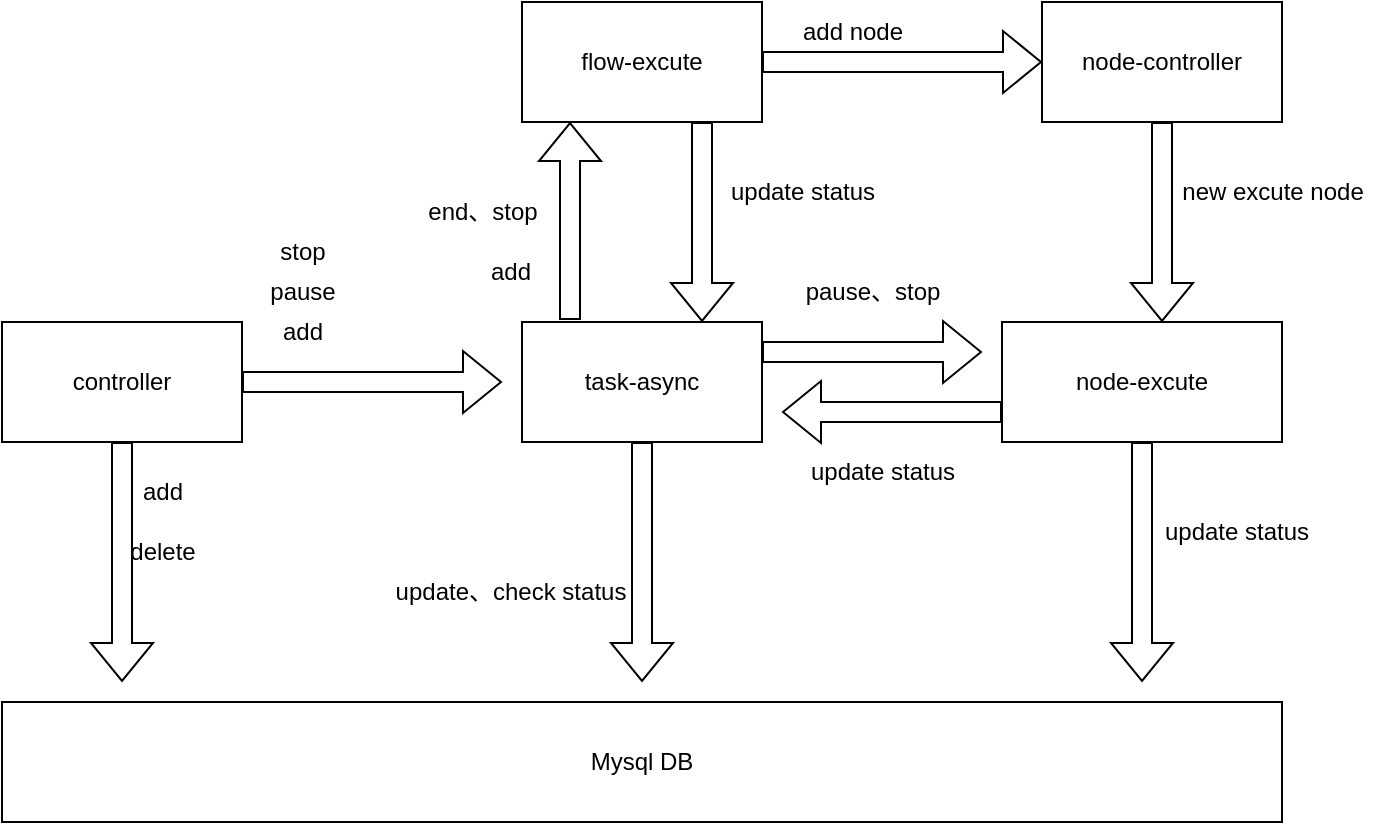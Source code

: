 <mxfile version="21.6.5" type="github">
  <diagram name="第 1 页" id="WqXJhaSLLUQTE0gSCGbV">
    <mxGraphModel dx="1073" dy="827" grid="1" gridSize="10" guides="1" tooltips="1" connect="1" arrows="1" fold="1" page="1" pageScale="1" pageWidth="827" pageHeight="1169" math="0" shadow="0">
      <root>
        <mxCell id="0" />
        <mxCell id="1" parent="0" />
        <mxCell id="pC1CZpYvU-gQLA5faWjE-1" value="node-excute" style="rounded=0;whiteSpace=wrap;html=1;" vertex="1" parent="1">
          <mxGeometry x="660" y="370" width="140" height="60" as="geometry" />
        </mxCell>
        <mxCell id="pC1CZpYvU-gQLA5faWjE-3" value="task-async" style="rounded=0;whiteSpace=wrap;html=1;" vertex="1" parent="1">
          <mxGeometry x="420" y="370" width="120" height="60" as="geometry" />
        </mxCell>
        <mxCell id="pC1CZpYvU-gQLA5faWjE-4" value="flow-excute" style="rounded=0;whiteSpace=wrap;html=1;" vertex="1" parent="1">
          <mxGeometry x="420" y="210" width="120" height="60" as="geometry" />
        </mxCell>
        <mxCell id="pC1CZpYvU-gQLA5faWjE-5" value="controller" style="rounded=0;whiteSpace=wrap;html=1;" vertex="1" parent="1">
          <mxGeometry x="160" y="370" width="120" height="60" as="geometry" />
        </mxCell>
        <mxCell id="pC1CZpYvU-gQLA5faWjE-6" value="Mysql DB" style="rounded=0;whiteSpace=wrap;html=1;" vertex="1" parent="1">
          <mxGeometry x="160" y="560" width="640" height="60" as="geometry" />
        </mxCell>
        <mxCell id="pC1CZpYvU-gQLA5faWjE-7" value="" style="shape=flexArrow;endArrow=classic;html=1;rounded=0;exitX=0.5;exitY=1;exitDx=0;exitDy=0;" edge="1" parent="1" source="pC1CZpYvU-gQLA5faWjE-5">
          <mxGeometry width="50" height="50" relative="1" as="geometry">
            <mxPoint x="250" y="520" as="sourcePoint" />
            <mxPoint x="220" y="550" as="targetPoint" />
          </mxGeometry>
        </mxCell>
        <mxCell id="pC1CZpYvU-gQLA5faWjE-8" value="add" style="text;html=1;align=center;verticalAlign=middle;resizable=0;points=[];autosize=1;strokeColor=none;fillColor=none;" vertex="1" parent="1">
          <mxGeometry x="220" y="440" width="40" height="30" as="geometry" />
        </mxCell>
        <mxCell id="pC1CZpYvU-gQLA5faWjE-9" value="delete" style="text;html=1;align=center;verticalAlign=middle;resizable=0;points=[];autosize=1;strokeColor=none;fillColor=none;" vertex="1" parent="1">
          <mxGeometry x="210" y="470" width="60" height="30" as="geometry" />
        </mxCell>
        <mxCell id="pC1CZpYvU-gQLA5faWjE-10" value="add" style="text;html=1;align=center;verticalAlign=middle;resizable=0;points=[];autosize=1;strokeColor=none;fillColor=none;" vertex="1" parent="1">
          <mxGeometry x="290" y="360" width="40" height="30" as="geometry" />
        </mxCell>
        <mxCell id="pC1CZpYvU-gQLA5faWjE-11" value="" style="shape=flexArrow;endArrow=classic;html=1;rounded=0;exitX=1;exitY=0.5;exitDx=0;exitDy=0;" edge="1" parent="1" source="pC1CZpYvU-gQLA5faWjE-5">
          <mxGeometry width="50" height="50" relative="1" as="geometry">
            <mxPoint x="310" y="410" as="sourcePoint" />
            <mxPoint x="410" y="400" as="targetPoint" />
          </mxGeometry>
        </mxCell>
        <mxCell id="pC1CZpYvU-gQLA5faWjE-12" value="pause" style="text;html=1;align=center;verticalAlign=middle;resizable=0;points=[];autosize=1;strokeColor=none;fillColor=none;" vertex="1" parent="1">
          <mxGeometry x="280" y="340" width="60" height="30" as="geometry" />
        </mxCell>
        <mxCell id="pC1CZpYvU-gQLA5faWjE-13" value="stop" style="text;html=1;align=center;verticalAlign=middle;resizable=0;points=[];autosize=1;strokeColor=none;fillColor=none;" vertex="1" parent="1">
          <mxGeometry x="285" y="320" width="50" height="30" as="geometry" />
        </mxCell>
        <mxCell id="pC1CZpYvU-gQLA5faWjE-14" value="" style="shape=flexArrow;endArrow=classic;html=1;rounded=0;exitX=0.2;exitY=-0.017;exitDx=0;exitDy=0;exitPerimeter=0;entryX=0.2;entryY=1;entryDx=0;entryDy=0;entryPerimeter=0;" edge="1" parent="1" source="pC1CZpYvU-gQLA5faWjE-3" target="pC1CZpYvU-gQLA5faWjE-4">
          <mxGeometry width="50" height="50" relative="1" as="geometry">
            <mxPoint x="590" y="340" as="sourcePoint" />
            <mxPoint x="640" y="290" as="targetPoint" />
          </mxGeometry>
        </mxCell>
        <mxCell id="pC1CZpYvU-gQLA5faWjE-16" value="add" style="text;html=1;align=center;verticalAlign=middle;resizable=0;points=[];autosize=1;strokeColor=none;fillColor=none;" vertex="1" parent="1">
          <mxGeometry x="394" y="330" width="40" height="30" as="geometry" />
        </mxCell>
        <mxCell id="pC1CZpYvU-gQLA5faWjE-17" value="" style="shape=flexArrow;endArrow=classic;html=1;rounded=0;exitX=0.75;exitY=1;exitDx=0;exitDy=0;entryX=0.75;entryY=0;entryDx=0;entryDy=0;" edge="1" parent="1" source="pC1CZpYvU-gQLA5faWjE-4" target="pC1CZpYvU-gQLA5faWjE-3">
          <mxGeometry width="50" height="50" relative="1" as="geometry">
            <mxPoint x="690" y="260" as="sourcePoint" />
            <mxPoint x="740" y="210" as="targetPoint" />
          </mxGeometry>
        </mxCell>
        <mxCell id="pC1CZpYvU-gQLA5faWjE-18" value="add node" style="text;html=1;align=center;verticalAlign=middle;resizable=0;points=[];autosize=1;strokeColor=none;fillColor=none;" vertex="1" parent="1">
          <mxGeometry x="550" y="210" width="70" height="30" as="geometry" />
        </mxCell>
        <mxCell id="pC1CZpYvU-gQLA5faWjE-19" value="node-controller" style="rounded=0;whiteSpace=wrap;html=1;" vertex="1" parent="1">
          <mxGeometry x="680" y="210" width="120" height="60" as="geometry" />
        </mxCell>
        <mxCell id="pC1CZpYvU-gQLA5faWjE-20" value="" style="shape=flexArrow;endArrow=classic;html=1;rounded=0;exitX=1;exitY=0.5;exitDx=0;exitDy=0;entryX=0;entryY=0.5;entryDx=0;entryDy=0;" edge="1" parent="1" source="pC1CZpYvU-gQLA5faWjE-4" target="pC1CZpYvU-gQLA5faWjE-19">
          <mxGeometry width="50" height="50" relative="1" as="geometry">
            <mxPoint x="570" y="190" as="sourcePoint" />
            <mxPoint x="620" y="140" as="targetPoint" />
          </mxGeometry>
        </mxCell>
        <mxCell id="pC1CZpYvU-gQLA5faWjE-21" value="" style="shape=flexArrow;endArrow=classic;html=1;rounded=0;exitX=0.5;exitY=1;exitDx=0;exitDy=0;" edge="1" parent="1" source="pC1CZpYvU-gQLA5faWjE-19">
          <mxGeometry width="50" height="50" relative="1" as="geometry">
            <mxPoint x="750" y="420" as="sourcePoint" />
            <mxPoint x="740" y="370" as="targetPoint" />
          </mxGeometry>
        </mxCell>
        <mxCell id="pC1CZpYvU-gQLA5faWjE-23" value="new excute node" style="text;html=1;align=center;verticalAlign=middle;resizable=0;points=[];autosize=1;strokeColor=none;fillColor=none;" vertex="1" parent="1">
          <mxGeometry x="740" y="290" width="110" height="30" as="geometry" />
        </mxCell>
        <mxCell id="pC1CZpYvU-gQLA5faWjE-25" value="" style="shape=flexArrow;endArrow=classic;html=1;rounded=0;exitX=0;exitY=0.75;exitDx=0;exitDy=0;" edge="1" parent="1" source="pC1CZpYvU-gQLA5faWjE-1">
          <mxGeometry width="50" height="50" relative="1" as="geometry">
            <mxPoint x="720" y="710" as="sourcePoint" />
            <mxPoint x="550" y="415" as="targetPoint" />
          </mxGeometry>
        </mxCell>
        <mxCell id="pC1CZpYvU-gQLA5faWjE-26" value="update status" style="text;html=1;align=center;verticalAlign=middle;resizable=0;points=[];autosize=1;strokeColor=none;fillColor=none;" vertex="1" parent="1">
          <mxGeometry x="550" y="430" width="100" height="30" as="geometry" />
        </mxCell>
        <mxCell id="pC1CZpYvU-gQLA5faWjE-27" value="" style="shape=flexArrow;endArrow=classic;html=1;rounded=0;exitX=1;exitY=0.25;exitDx=0;exitDy=0;" edge="1" parent="1" source="pC1CZpYvU-gQLA5faWjE-3">
          <mxGeometry width="50" height="50" relative="1" as="geometry">
            <mxPoint x="590" y="330" as="sourcePoint" />
            <mxPoint x="650" y="385" as="targetPoint" />
          </mxGeometry>
        </mxCell>
        <mxCell id="pC1CZpYvU-gQLA5faWjE-28" value="pause、stop" style="text;html=1;align=center;verticalAlign=middle;resizable=0;points=[];autosize=1;strokeColor=none;fillColor=none;" vertex="1" parent="1">
          <mxGeometry x="550" y="340" width="90" height="30" as="geometry" />
        </mxCell>
        <mxCell id="pC1CZpYvU-gQLA5faWjE-29" value="end、stop" style="text;html=1;align=center;verticalAlign=middle;resizable=0;points=[];autosize=1;strokeColor=none;fillColor=none;" vertex="1" parent="1">
          <mxGeometry x="360" y="300" width="80" height="30" as="geometry" />
        </mxCell>
        <mxCell id="pC1CZpYvU-gQLA5faWjE-30" value="" style="shape=flexArrow;endArrow=classic;html=1;rounded=0;exitX=0.5;exitY=1;exitDx=0;exitDy=0;" edge="1" parent="1" source="pC1CZpYvU-gQLA5faWjE-1">
          <mxGeometry width="50" height="50" relative="1" as="geometry">
            <mxPoint x="380" y="780" as="sourcePoint" />
            <mxPoint x="730" y="550" as="targetPoint" />
          </mxGeometry>
        </mxCell>
        <mxCell id="pC1CZpYvU-gQLA5faWjE-32" value="update status" style="text;html=1;align=center;verticalAlign=middle;resizable=0;points=[];autosize=1;strokeColor=none;fillColor=none;" vertex="1" parent="1">
          <mxGeometry x="727" y="460" width="100" height="30" as="geometry" />
        </mxCell>
        <mxCell id="pC1CZpYvU-gQLA5faWjE-33" value="update、check status" style="text;html=1;align=center;verticalAlign=middle;resizable=0;points=[];autosize=1;strokeColor=none;fillColor=none;" vertex="1" parent="1">
          <mxGeometry x="344" y="490" width="140" height="30" as="geometry" />
        </mxCell>
        <mxCell id="pC1CZpYvU-gQLA5faWjE-34" value="" style="shape=flexArrow;endArrow=classic;html=1;rounded=0;exitX=0.5;exitY=1;exitDx=0;exitDy=0;" edge="1" parent="1" source="pC1CZpYvU-gQLA5faWjE-3">
          <mxGeometry width="50" height="50" relative="1" as="geometry">
            <mxPoint x="540" y="540" as="sourcePoint" />
            <mxPoint x="480" y="550" as="targetPoint" />
          </mxGeometry>
        </mxCell>
        <mxCell id="pC1CZpYvU-gQLA5faWjE-35" value="update status" style="text;html=1;align=center;verticalAlign=middle;resizable=0;points=[];autosize=1;strokeColor=none;fillColor=none;" vertex="1" parent="1">
          <mxGeometry x="510" y="290" width="100" height="30" as="geometry" />
        </mxCell>
      </root>
    </mxGraphModel>
  </diagram>
</mxfile>
